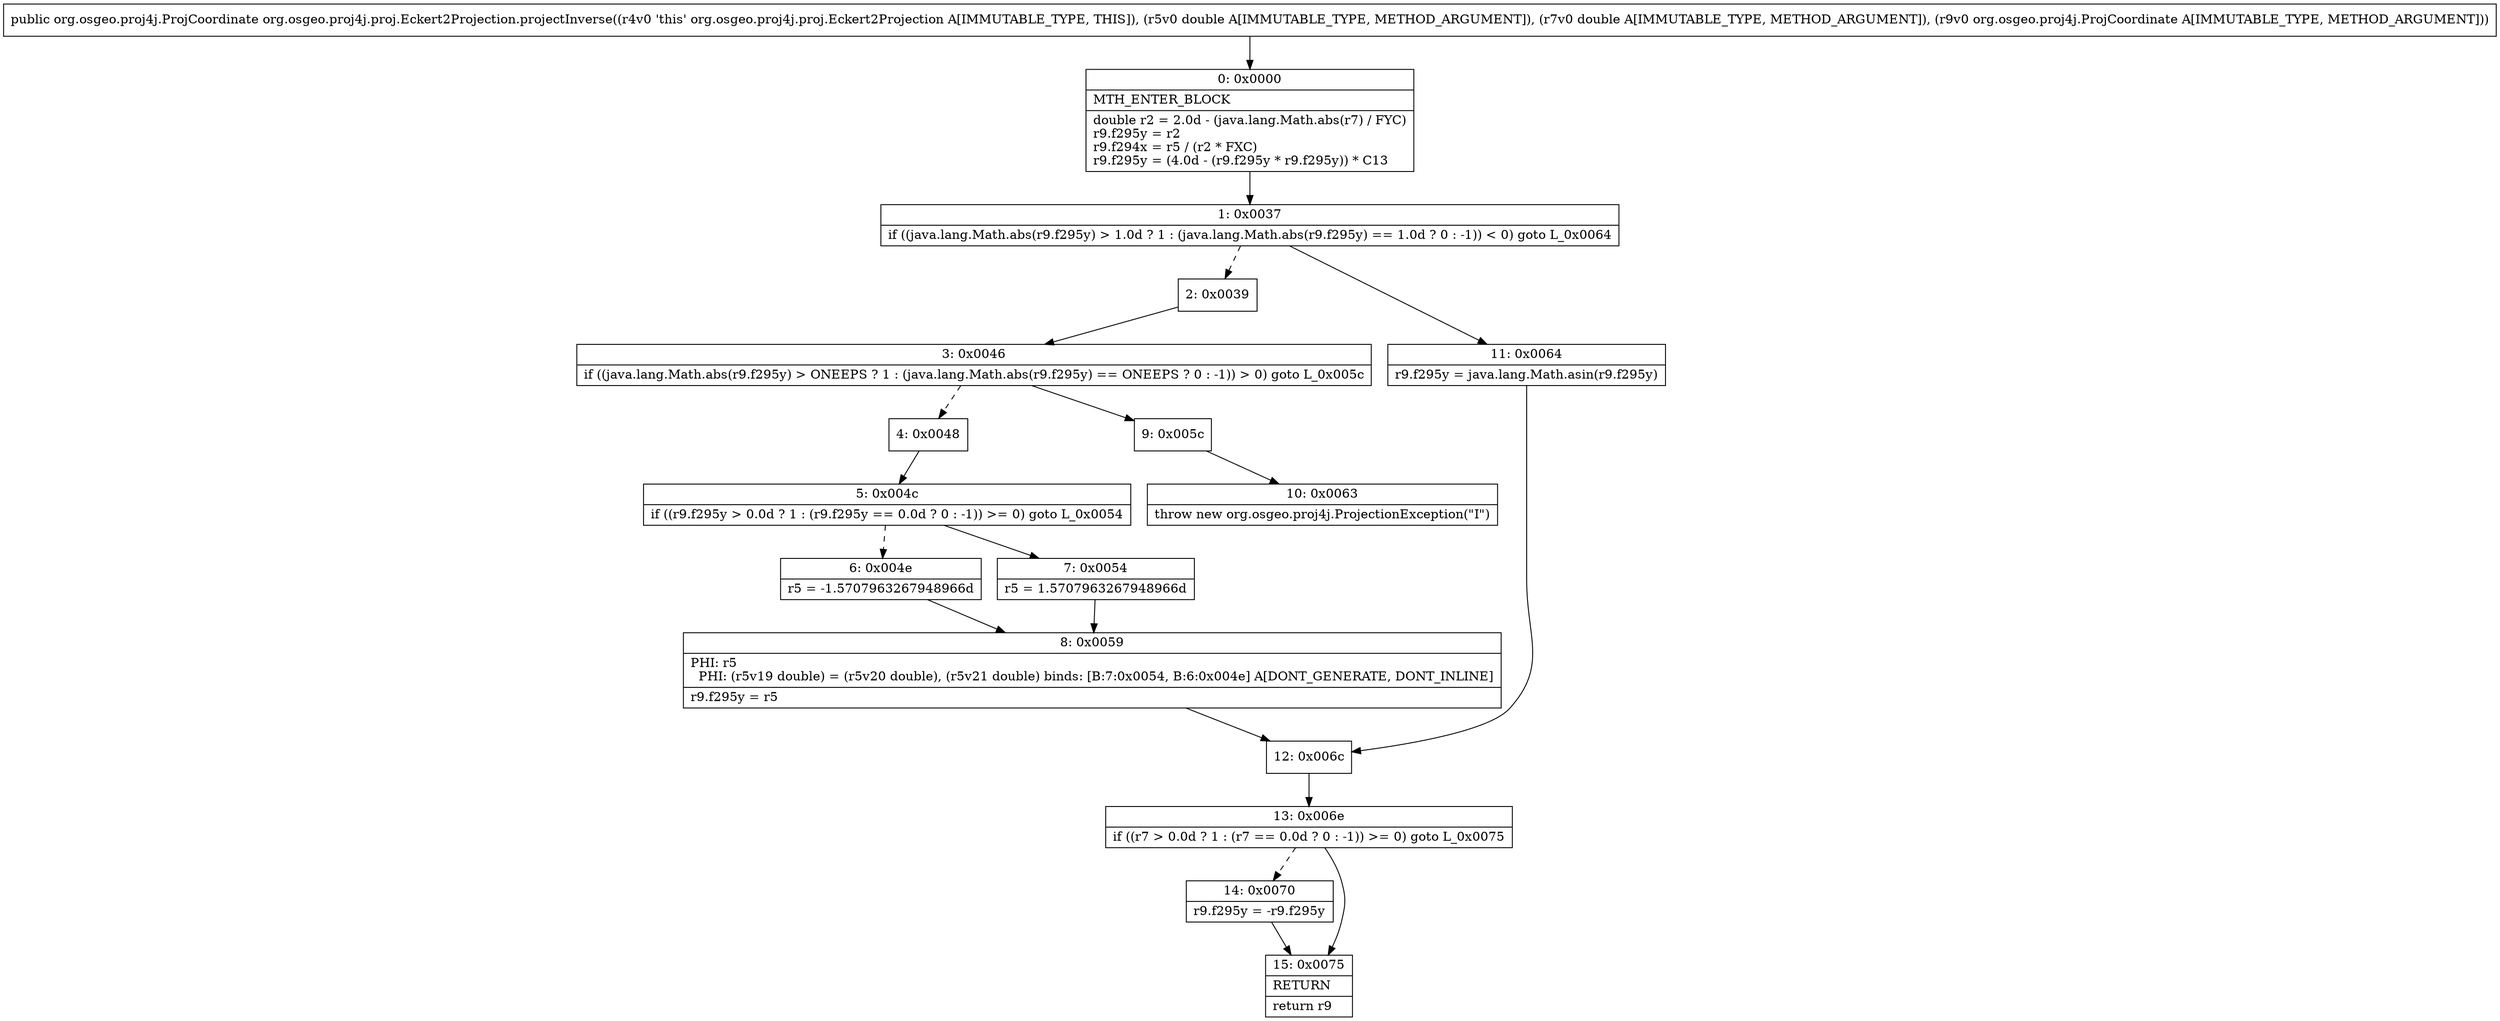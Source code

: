 digraph "CFG fororg.osgeo.proj4j.proj.Eckert2Projection.projectInverse(DDLorg\/osgeo\/proj4j\/ProjCoordinate;)Lorg\/osgeo\/proj4j\/ProjCoordinate;" {
Node_0 [shape=record,label="{0\:\ 0x0000|MTH_ENTER_BLOCK\l|double r2 = 2.0d \- (java.lang.Math.abs(r7) \/ FYC)\lr9.f295y = r2\lr9.f294x = r5 \/ (r2 * FXC)\lr9.f295y = (4.0d \- (r9.f295y * r9.f295y)) * C13\l}"];
Node_1 [shape=record,label="{1\:\ 0x0037|if ((java.lang.Math.abs(r9.f295y) \> 1.0d ? 1 : (java.lang.Math.abs(r9.f295y) == 1.0d ? 0 : \-1)) \< 0) goto L_0x0064\l}"];
Node_2 [shape=record,label="{2\:\ 0x0039}"];
Node_3 [shape=record,label="{3\:\ 0x0046|if ((java.lang.Math.abs(r9.f295y) \> ONEEPS ? 1 : (java.lang.Math.abs(r9.f295y) == ONEEPS ? 0 : \-1)) \> 0) goto L_0x005c\l}"];
Node_4 [shape=record,label="{4\:\ 0x0048}"];
Node_5 [shape=record,label="{5\:\ 0x004c|if ((r9.f295y \> 0.0d ? 1 : (r9.f295y == 0.0d ? 0 : \-1)) \>= 0) goto L_0x0054\l}"];
Node_6 [shape=record,label="{6\:\ 0x004e|r5 = \-1.5707963267948966d\l}"];
Node_7 [shape=record,label="{7\:\ 0x0054|r5 = 1.5707963267948966d\l}"];
Node_8 [shape=record,label="{8\:\ 0x0059|PHI: r5 \l  PHI: (r5v19 double) = (r5v20 double), (r5v21 double) binds: [B:7:0x0054, B:6:0x004e] A[DONT_GENERATE, DONT_INLINE]\l|r9.f295y = r5\l}"];
Node_9 [shape=record,label="{9\:\ 0x005c}"];
Node_10 [shape=record,label="{10\:\ 0x0063|throw new org.osgeo.proj4j.ProjectionException(\"I\")\l}"];
Node_11 [shape=record,label="{11\:\ 0x0064|r9.f295y = java.lang.Math.asin(r9.f295y)\l}"];
Node_12 [shape=record,label="{12\:\ 0x006c}"];
Node_13 [shape=record,label="{13\:\ 0x006e|if ((r7 \> 0.0d ? 1 : (r7 == 0.0d ? 0 : \-1)) \>= 0) goto L_0x0075\l}"];
Node_14 [shape=record,label="{14\:\ 0x0070|r9.f295y = \-r9.f295y\l}"];
Node_15 [shape=record,label="{15\:\ 0x0075|RETURN\l|return r9\l}"];
MethodNode[shape=record,label="{public org.osgeo.proj4j.ProjCoordinate org.osgeo.proj4j.proj.Eckert2Projection.projectInverse((r4v0 'this' org.osgeo.proj4j.proj.Eckert2Projection A[IMMUTABLE_TYPE, THIS]), (r5v0 double A[IMMUTABLE_TYPE, METHOD_ARGUMENT]), (r7v0 double A[IMMUTABLE_TYPE, METHOD_ARGUMENT]), (r9v0 org.osgeo.proj4j.ProjCoordinate A[IMMUTABLE_TYPE, METHOD_ARGUMENT])) }"];
MethodNode -> Node_0;
Node_0 -> Node_1;
Node_1 -> Node_2[style=dashed];
Node_1 -> Node_11;
Node_2 -> Node_3;
Node_3 -> Node_4[style=dashed];
Node_3 -> Node_9;
Node_4 -> Node_5;
Node_5 -> Node_6[style=dashed];
Node_5 -> Node_7;
Node_6 -> Node_8;
Node_7 -> Node_8;
Node_8 -> Node_12;
Node_9 -> Node_10;
Node_11 -> Node_12;
Node_12 -> Node_13;
Node_13 -> Node_14[style=dashed];
Node_13 -> Node_15;
Node_14 -> Node_15;
}

